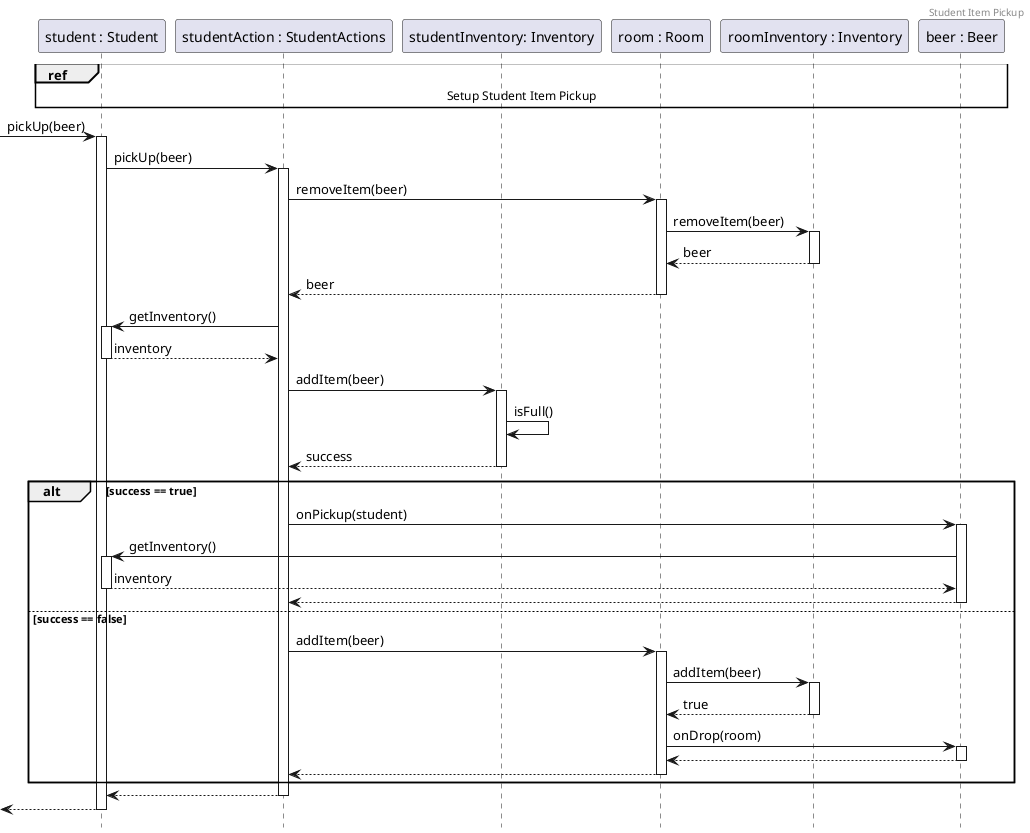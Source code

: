 @startuml StudentItemPickup
header Student Item Pickup
hide footbox

participant student as "student : Student"
participant studentAction as "studentAction : StudentActions"
participant inventory as "studentInventory: Inventory"
participant room as "room : Room"
participant roomInventory as "roomInventory : Inventory"
participant beer as "beer : Beer"

ref over student, beer : Setup Student Item Pickup

-> student ++: pickUp(beer)
student -> studentAction ++: pickUp(beer)
studentAction -> room ++ : removeItem(beer)
room -> roomInventory ++: removeItem(beer)
return beer
return beer

studentAction -> student ++: getInventory()
return inventory

studentAction -> inventory ++: addItem(beer)
inventory -> inventory : isFull()
return success


alt success == true
    studentAction -> beer ++: onPickup(student)
    beer -> student ++: getInventory()
    return inventory
    return 
else success == false
    studentAction -> room ++: addItem(beer)
    room -> roomInventory ++: addItem(beer)
    return true
    room -> beer ++: onDrop(room)
    return
    return 
end

return
return

@enduml